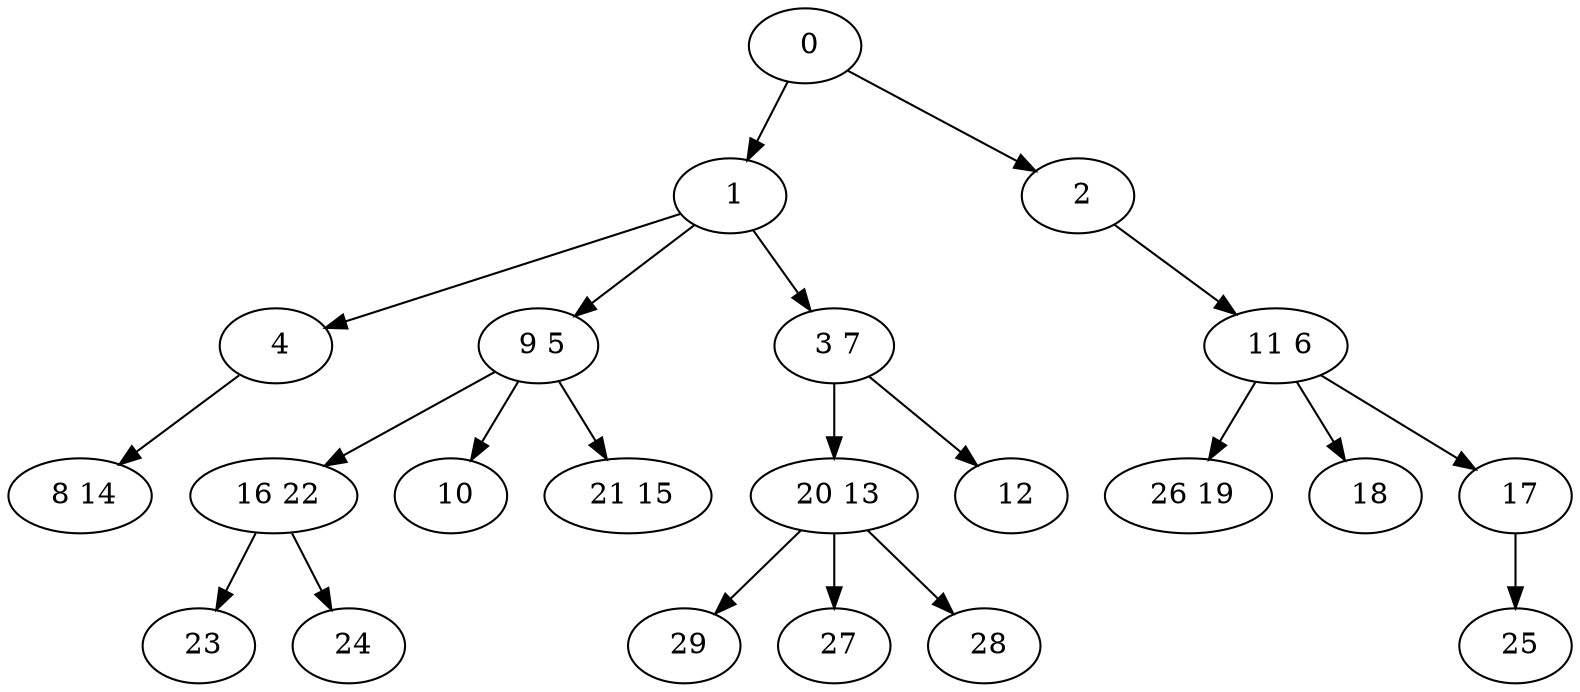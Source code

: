 digraph mytree {
" 0" -> " 1";
" 0" -> " 2";
" 1" -> " 4";
" 1" -> " 9 5";
" 1" -> " 3 7";
" 2" -> " 11 6";
" 29";
" 4" -> " 8 14";
" 9 5" -> " 16 22";
" 9 5" -> " 10";
" 9 5" -> " 21 15";
" 3 7" -> " 20 13";
" 3 7" -> " 12";
" 11 6" -> " 26 19";
" 11 6" -> " 18";
" 11 6" -> " 17";
" 8 14";
" 26 19";
" 16 22" -> " 23";
" 16 22" -> " 24";
" 23";
" 24";
" 20 13" -> " 29";
" 20 13" -> " 27";
" 20 13" -> " 28";
" 27";
" 28";
" 18";
" 17" -> " 25";
" 25";
" 10";
" 21 15";
" 12";
}
